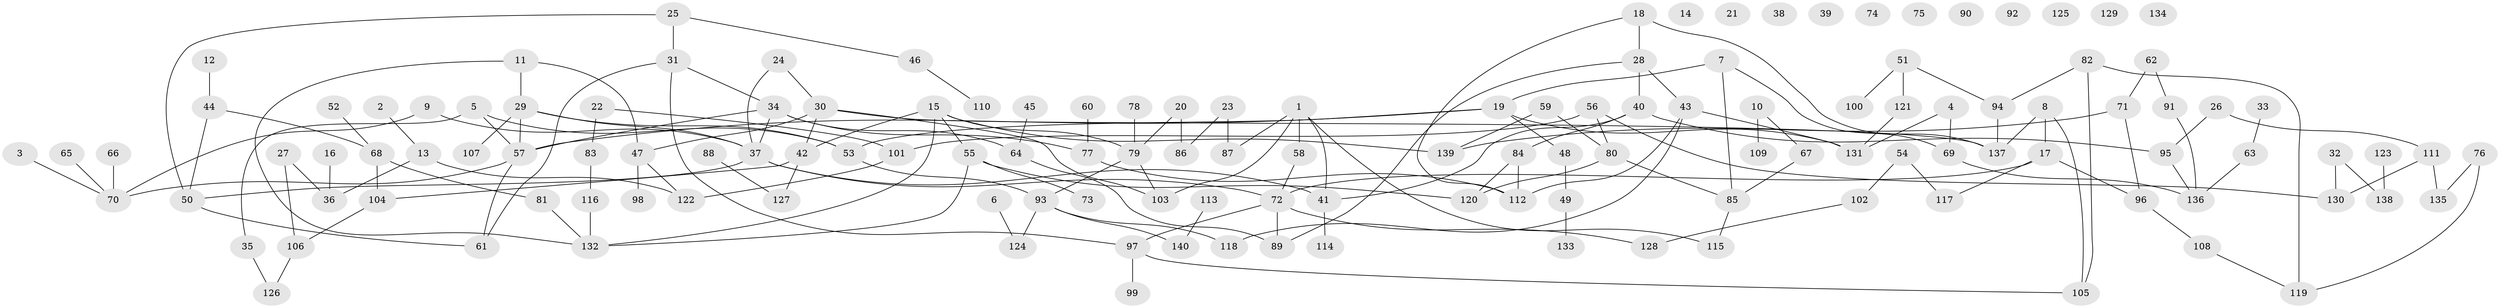 // Generated by graph-tools (version 1.1) at 2025/33/03/09/25 02:33:57]
// undirected, 140 vertices, 174 edges
graph export_dot {
graph [start="1"]
  node [color=gray90,style=filled];
  1;
  2;
  3;
  4;
  5;
  6;
  7;
  8;
  9;
  10;
  11;
  12;
  13;
  14;
  15;
  16;
  17;
  18;
  19;
  20;
  21;
  22;
  23;
  24;
  25;
  26;
  27;
  28;
  29;
  30;
  31;
  32;
  33;
  34;
  35;
  36;
  37;
  38;
  39;
  40;
  41;
  42;
  43;
  44;
  45;
  46;
  47;
  48;
  49;
  50;
  51;
  52;
  53;
  54;
  55;
  56;
  57;
  58;
  59;
  60;
  61;
  62;
  63;
  64;
  65;
  66;
  67;
  68;
  69;
  70;
  71;
  72;
  73;
  74;
  75;
  76;
  77;
  78;
  79;
  80;
  81;
  82;
  83;
  84;
  85;
  86;
  87;
  88;
  89;
  90;
  91;
  92;
  93;
  94;
  95;
  96;
  97;
  98;
  99;
  100;
  101;
  102;
  103;
  104;
  105;
  106;
  107;
  108;
  109;
  110;
  111;
  112;
  113;
  114;
  115;
  116;
  117;
  118;
  119;
  120;
  121;
  122;
  123;
  124;
  125;
  126;
  127;
  128;
  129;
  130;
  131;
  132;
  133;
  134;
  135;
  136;
  137;
  138;
  139;
  140;
  1 -- 41;
  1 -- 58;
  1 -- 87;
  1 -- 103;
  1 -- 115;
  2 -- 13;
  3 -- 70;
  4 -- 69;
  4 -- 131;
  5 -- 35;
  5 -- 53;
  5 -- 57;
  6 -- 124;
  7 -- 19;
  7 -- 69;
  7 -- 85;
  8 -- 17;
  8 -- 105;
  8 -- 137;
  9 -- 37;
  9 -- 70;
  10 -- 67;
  10 -- 109;
  11 -- 29;
  11 -- 47;
  11 -- 132;
  12 -- 44;
  13 -- 36;
  13 -- 122;
  15 -- 42;
  15 -- 55;
  15 -- 79;
  15 -- 132;
  15 -- 139;
  16 -- 36;
  17 -- 72;
  17 -- 96;
  17 -- 117;
  18 -- 28;
  18 -- 112;
  18 -- 137;
  19 -- 48;
  19 -- 53;
  19 -- 57;
  19 -- 131;
  20 -- 79;
  20 -- 86;
  22 -- 83;
  22 -- 101;
  23 -- 86;
  23 -- 87;
  24 -- 30;
  24 -- 37;
  25 -- 31;
  25 -- 46;
  25 -- 50;
  26 -- 95;
  26 -- 111;
  27 -- 36;
  27 -- 106;
  28 -- 40;
  28 -- 43;
  28 -- 89;
  29 -- 37;
  29 -- 53;
  29 -- 57;
  29 -- 107;
  30 -- 42;
  30 -- 47;
  30 -- 103;
  30 -- 137;
  31 -- 34;
  31 -- 61;
  31 -- 97;
  32 -- 130;
  32 -- 138;
  33 -- 63;
  34 -- 37;
  34 -- 57;
  34 -- 64;
  34 -- 77;
  35 -- 126;
  37 -- 41;
  37 -- 50;
  37 -- 72;
  40 -- 41;
  40 -- 84;
  40 -- 95;
  41 -- 114;
  42 -- 104;
  42 -- 127;
  43 -- 112;
  43 -- 118;
  43 -- 131;
  44 -- 50;
  44 -- 68;
  45 -- 64;
  46 -- 110;
  47 -- 98;
  47 -- 122;
  48 -- 49;
  49 -- 133;
  50 -- 61;
  51 -- 94;
  51 -- 100;
  51 -- 121;
  52 -- 68;
  53 -- 93;
  54 -- 102;
  54 -- 117;
  55 -- 73;
  55 -- 120;
  55 -- 132;
  56 -- 80;
  56 -- 101;
  56 -- 130;
  57 -- 61;
  57 -- 70;
  58 -- 72;
  59 -- 80;
  59 -- 139;
  60 -- 77;
  62 -- 71;
  62 -- 91;
  63 -- 136;
  64 -- 89;
  65 -- 70;
  66 -- 70;
  67 -- 85;
  68 -- 81;
  68 -- 104;
  69 -- 136;
  71 -- 96;
  71 -- 139;
  72 -- 89;
  72 -- 97;
  72 -- 128;
  76 -- 119;
  76 -- 135;
  77 -- 112;
  78 -- 79;
  79 -- 93;
  79 -- 103;
  80 -- 85;
  80 -- 120;
  81 -- 132;
  82 -- 94;
  82 -- 105;
  82 -- 119;
  83 -- 116;
  84 -- 112;
  84 -- 120;
  85 -- 115;
  88 -- 127;
  91 -- 136;
  93 -- 118;
  93 -- 124;
  93 -- 140;
  94 -- 137;
  95 -- 136;
  96 -- 108;
  97 -- 99;
  97 -- 105;
  101 -- 122;
  102 -- 128;
  104 -- 106;
  106 -- 126;
  108 -- 119;
  111 -- 130;
  111 -- 135;
  113 -- 140;
  116 -- 132;
  121 -- 131;
  123 -- 138;
}
